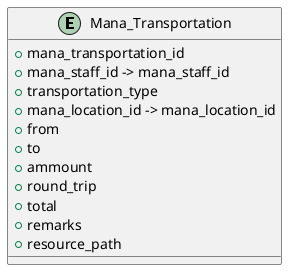 @startuml

entity "Mana_Transportation" {
    + mana_transportation_id
    + mana_staff_id -> mana_staff_id
    + transportation_type
    + mana_location_id -> mana_location_id
    + from
    + to
    + ammount
    + round_trip
    + total
    + remarks
    + resource_path
}

@enduml
